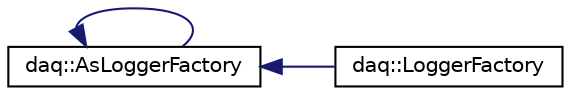 digraph "Graphical Class Hierarchy"
{
  edge [fontname="Helvetica",fontsize="10",labelfontname="Helvetica",labelfontsize="10"];
  node [fontname="Helvetica",fontsize="10",shape=record];
  rankdir="LR";
  Node0 [label="noncopyable",height=0.2,width=0.4,color="grey75", fillcolor="white", style="filled"];
  Node0 -> Node0 [dir="back",color="midnightblue",fontsize="10",style="solid",fontname="Helvetica"];
  Node0 [label="daq::AsLoggerFactory",height=0.2,width=0.4,color="black", fillcolor="white", style="filled",URL="$classdaq_1_1AsLoggerFactory.html",tooltip="异步Logger工厂 "];
  Node0 -> Node2 [dir="back",color="midnightblue",fontsize="10",style="solid",fontname="Helvetica"];
  Node2 [label="daq::LoggerFactory",height=0.2,width=0.4,color="black", fillcolor="white", style="filled",URL="$classdaq_1_1LoggerFactory.html",tooltip="同步Logger工厂 "];
}
